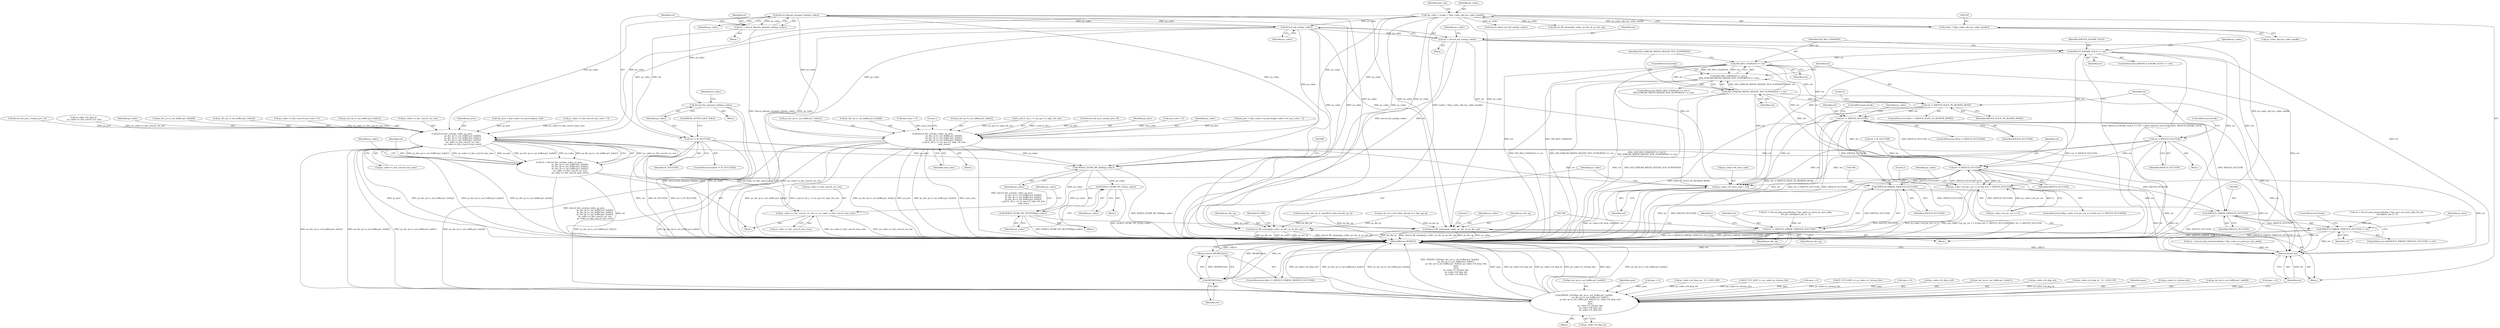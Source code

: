 digraph "0_Android_87fb7909c49e6a4510ba86ace1ffc83459c7e1b9@API" {
"1001198" [label="(Call,ihevcd_allocate_dynamic_bufs(ps_codec))"];
"1000986" [label="(Call,ihevcd_nal_unit(ps_codec))"];
"1001198" [label="(Call,ihevcd_allocate_dynamic_bufs(ps_codec))"];
"1000151" [label="(Call,*ps_codec = (codec_t *)(ps_codec_obj->pv_codec_handle))"];
"1000153" [label="(Call,(codec_t *)(ps_codec_obj->pv_codec_handle))"];
"1000984" [label="(Call,ret = ihevcd_nal_unit(ps_codec))"];
"1001086" [label="(Call,IHEVCD_IGNORE_SLICE == ret)"];
"1001122" [label="(Call,IVD_RES_CHANGED == ret)"];
"1001121" [label="(Call,(IVD_RES_CHANGED == ret) ||\n (IVD_STREAM_WIDTH_HEIGHT_NOT_SUPPORTED == ret))"];
"1001125" [label="(Call,IVD_STREAM_WIDTH_HEIGHT_NOT_SUPPORTED == ret)"];
"1001131" [label="(Call,ret != IHEVCD_SLICE_IN_HEADER_MODE)"];
"1001167" [label="(Call,ret != IHEVCD_SUCCESS)"];
"1001180" [label="(Call,ret = IHEVCD_SUCCESS)"];
"1001234" [label="(Call,ret != IHEVCD_SUCCESS)"];
"1001228" [label="(Call,(ps_codec->u4_pic_cnt == 0) && (ret != IHEVCD_SUCCESS))"];
"1001238" [label="(Call,ps_codec->i4_error_code = ret)"];
"1001389" [label="(Call,(IHEVCD_ERROR_T)IHEVCD_SUCCESS)"];
"1001387" [label="(Call,ret != (IHEVCD_ERROR_T)IHEVCD_SUCCESS)"];
"1001393" [label="(Call,(WORD32)ret)"];
"1001392" [label="(Return,return (WORD32)ret;)"];
"1001439" [label="(Call,(IHEVCD_ERROR_T)IHEVCD_SUCCESS)"];
"1001438" [label="(Call,(IHEVCD_ERROR_T)IHEVCD_SUCCESS != ret)"];
"1001916" [label="(Return,return ret;)"];
"1001196" [label="(Call,ret = ihevcd_allocate_dynamic_bufs(ps_codec))"];
"1001201" [label="(Call,ret != IV_SUCCESS)"];
"1001205" [label="(Call,ihevcd_free_dynamic_bufs(ps_codec))"];
"1001243" [label="(Call,ihevcd_fill_outargs(ps_codec, ps_dec_ip, ps_dec_op))"];
"1001542" [label="(Call,ihevcd_fmt_conv(ps_codec, ps_proc,\n                                    ps_dec_ip->s_out_buffer.pu1_bufs[0],\n                                    ps_dec_ip->s_out_buffer.pu1_bufs[1],\n                                    ps_dec_ip->s_out_buffer.pu1_bufs[2],\n                                    s_job.i2_ctb_y << ps_sps->i1_log2_ctb_size,\n                                    num_rows))"];
"1001694" [label="(Call,DEBUG_DUMP_MV_MAP(ps_codec))"];
"1001827" [label="(Call,DEBUG_DUMP_PIC_PU(ps_codec))"];
"1001829" [label="(Call,DEBUG_DUMP_PIC_BUFFERS(ps_codec))"];
"1001835" [label="(Call,ihevcd_fill_outargs(ps_codec, ps_dec_ip, ps_dec_op))"];
"1001880" [label="(Call,INSERT_LOGO(ps_dec_ip->s_out_buffer.pu1_bufs[0],\n                    ps_dec_ip->s_out_buffer.pu1_bufs[1],\n                    ps_dec_ip->s_out_buffer.pu1_bufs[2], ps_codec->i4_disp_strd,\n                    xpos,\n                    ypos,\n                    ps_codec->e_chroma_fmt,\n                    ps_codec->i4_disp_wd,\n                    ps_codec->i4_disp_ht))"];
"1001649" [label="(Call,ihevcd_fmt_conv(ps_codec, ps_proc,\n                                  ps_dec_ip->s_out_buffer.pu1_bufs[0],\n                                  ps_dec_ip->s_out_buffer.pu1_bufs[1],\n                                  ps_dec_ip->s_out_buffer.pu1_bufs[2],\n                                  ps_codec->s_fmt_conv.i4_cur_row,\n                                  ps_codec->s_fmt_conv.i4_num_rows))"];
"1001647" [label="(Call,ret = ihevcd_fmt_conv(ps_codec, ps_proc,\n                                  ps_dec_ip->s_out_buffer.pu1_bufs[0],\n                                  ps_dec_ip->s_out_buffer.pu1_bufs[1],\n                                  ps_dec_ip->s_out_buffer.pu1_bufs[2],\n                                  ps_codec->s_fmt_conv.i4_cur_row,\n                                  ps_codec->s_fmt_conv.i4_num_rows))"];
"1001683" [label="(Call,ps_codec->s_fmt_conv.i4_cur_row += ps_codec->s_fmt_conv.i4_num_rows)"];
"1001651" [label="(Identifier,ps_proc)"];
"1001828" [label="(Identifier,ps_codec)"];
"1001599" [label="(Call,*ps_proc = &ps_codec->as_process[proc_idx])"];
"1001895" [label="(Call,ps_dec_ip->s_out_buffer.pu1_bufs[2])"];
"1001392" [label="(Return,return (WORD32)ret;)"];
"1001386" [label="(ControlStructure,if(ret != (IHEVCD_ERROR_T)IHEVCD_SUCCESS))"];
"1001201" [label="(Call,ret != IV_SUCCESS)"];
"1001197" [label="(Identifier,ret)"];
"1001088" [label="(Identifier,ret)"];
"1001085" [label="(ControlStructure,if(IHEVCD_IGNORE_SLICE == ret))"];
"1001182" [label="(Identifier,IHEVCD_SUCCESS)"];
"1001204" [label="(Block,)"];
"1001179" [label="(Block,)"];
"1001123" [label="(Identifier,IVD_RES_CHANGED)"];
"1000987" [label="(Identifier,ps_codec)"];
"1001203" [label="(Identifier,IV_SUCCESS)"];
"1001544" [label="(Identifier,ps_proc)"];
"1001226" [label="(Call,BREAK_AFTER_SLICE_NAL())"];
"1000984" [label="(Call,ret = ihevcd_nal_unit(ps_codec))"];
"1001443" [label="(ControlStructure,break;)"];
"1001396" [label="(Call,ret = ihevcd_jobq_terminate((jobq_t *)ps_codec->s_parse.pv_proc_jobq))"];
"1000986" [label="(Call,ihevcd_nal_unit(ps_codec))"];
"1000155" [label="(Call,ps_codec_obj->pv_codec_handle)"];
"1001917" [label="(Identifier,ret)"];
"1001248" [label="(Identifier,IV_FAIL)"];
"1001686" [label="(Identifier,ps_codec)"];
"1001129" [label="(ControlStructure,break;)"];
"1001683" [label="(Call,ps_codec->s_fmt_conv.i4_cur_row += ps_codec->s_fmt_conv.i4_num_rows)"];
"1001906" [label="(Identifier,ypos)"];
"1001536" [label="(Call,num_rows < 0)"];
"1001181" [label="(Identifier,ret)"];
"1001640" [label="(Call,ps_codec->s_fmt_conv.i4_num_rows = 0)"];
"1001087" [label="(Identifier,IHEVCD_IGNORE_SLICE)"];
"1001695" [label="(Identifier,ps_codec)"];
"1001694" [label="(Call,DEBUG_DUMP_MV_MAP(ps_codec))"];
"1001833" [label="(Identifier,ps_codec)"];
"1001867" [label="(Call,ypos < 0)"];
"1001439" [label="(Call,(IHEVCD_ERROR_T)IHEVCD_SUCCESS)"];
"1000151" [label="(Call,*ps_codec = (codec_t *)(ps_codec_obj->pv_codec_handle))"];
"1001125" [label="(Call,IVD_STREAM_WIDTH_HEIGHT_NOT_SUPPORTED == ret)"];
"1001543" [label="(Identifier,ps_codec)"];
"1001251" [label="(Literal,1)"];
"1001393" [label="(Call,(WORD32)ret)"];
"1001629" [label="(Call,ihevcd_init_proc_ctxt(ps_proc, 0))"];
"1001389" [label="(Call,(IHEVCD_ERROR_T)IHEVCD_SUCCESS)"];
"1001441" [label="(Identifier,IHEVCD_SUCCESS)"];
"1001238" [label="(Call,ps_codec->i4_error_code = ret)"];
"1001597" [label="(Block,)"];
"1001200" [label="(ControlStructure,if(ret != IV_SUCCESS))"];
"1001391" [label="(Identifier,IHEVCD_SUCCESS)"];
"1001424" [label="(Call,ret = ihevcd_jobq_dequeue((jobq_t *)ps_proc->pv_proc_jobq, &s_job,\n sizeof(proc_job_t), 1))"];
"1001244" [label="(Identifier,ps_codec)"];
"1001236" [label="(Identifier,IHEVCD_SUCCESS)"];
"1001255" [label="(Block,)"];
"1001613" [label="(Call,ps_codec->i4_disp_ht\n - ps_codec->s_fmt_conv.i4_cur_row)"];
"1000173" [label="(Call,ps_dec_ip = (ivd_video_decode_ip_t *)pv_api_ip)"];
"1001648" [label="(Identifier,ret)"];
"1001131" [label="(Call,ret != IHEVCD_SLICE_IN_HEADER_MODE)"];
"1001246" [label="(Identifier,ps_dec_op)"];
"1001573" [label="(Identifier,num_rows)"];
"1001880" [label="(Call,INSERT_LOGO(ps_dec_ip->s_out_buffer.pu1_bufs[0],\n                    ps_dec_ip->s_out_buffer.pu1_bufs[1],\n                    ps_dec_ip->s_out_buffer.pu1_bufs[2], ps_codec->i4_disp_strd,\n                    xpos,\n                    ypos,\n                    ps_codec->e_chroma_fmt,\n                    ps_codec->i4_disp_wd,\n                    ps_codec->i4_disp_ht))"];
"1001650" [label="(Identifier,ps_codec)"];
"1001243" [label="(Call,ihevcd_fill_outargs(ps_codec, ps_dec_ip, ps_dec_op))"];
"1001835" [label="(Call,ihevcd_fill_outargs(ps_codec, ps_dec_ip, ps_dec_op))"];
"1001647" [label="(Call,ret = ihevcd_fmt_conv(ps_codec, ps_proc,\n                                  ps_dec_ip->s_out_buffer.pu1_bufs[0],\n                                  ps_dec_ip->s_out_buffer.pu1_bufs[1],\n                                  ps_dec_ip->s_out_buffer.pu1_bufs[2],\n                                  ps_codec->s_fmt_conv.i4_cur_row,\n                                  ps_codec->s_fmt_conv.i4_num_rows))"];
"1001199" [label="(Identifier,ps_codec)"];
"1001412" [label="(Call,ps_proc = &ps_codec->as_process[ps_codec->i4_num_cores - 1])"];
"1000991" [label="(Identifier,ps_codec)"];
"1001849" [label="(Call,ps_codec->i4_disp_wd - 32 - LOGO_WD)"];
"1001652" [label="(Call,ps_dec_ip->s_out_buffer.pu1_bufs[0])"];
"1001307" [label="(Call,IV_YUV_420P == ps_codec->e_chroma_fmt)"];
"1001666" [label="(Call,ps_dec_ip->s_out_buffer.pu1_bufs[2])"];
"1001130" [label="(ControlStructure,if(ret != IHEVCD_SLICE_IN_HEADER_MODE))"];
"1001229" [label="(Call,ps_codec->u4_pic_cnt == 0)"];
"1001877" [label="(Call,xpos = 0)"];
"1001446" [label="(Identifier,ps_proc)"];
"1001552" [label="(Call,ps_dec_ip->s_out_buffer.pu1_bufs[1])"];
"1001827" [label="(Call,DEBUG_DUMP_PIC_PU(ps_codec))"];
"1001240" [label="(Identifier,ps_codec)"];
"1001826" [label="(Block,)"];
"1001442" [label="(Identifier,ret)"];
"1001684" [label="(Call,ps_codec->s_fmt_conv.i4_cur_row)"];
"1001168" [label="(Identifier,ret)"];
"1001196" [label="(Call,ret = ihevcd_allocate_dynamic_bufs(ps_codec))"];
"1001371" [label="(Call,ret = ihevcd_jobq_queue((jobq_t *)ps_codec->s_parse.pv_proc_jobq,\n &s_job, sizeof(proc_job_t), 1))"];
"1000985" [label="(Identifier,ret)"];
"1001438" [label="(Call,(IHEVCD_ERROR_T)IHEVCD_SUCCESS != ret)"];
"1001916" [label="(Return,return ret;)"];
"1001545" [label="(Call,ps_dec_ip->s_out_buffer.pu1_bufs[0])"];
"1001242" [label="(Identifier,ret)"];
"1000162" [label="(Identifier,proc_idx)"];
"1001167" [label="(Call,ret != IHEVCD_SUCCESS)"];
"1001493" [label="(Block,)"];
"1001539" [label="(Call,num_rows = 0)"];
"1001133" [label="(Identifier,IHEVCD_SLICE_IN_HEADER_MODE)"];
"1001127" [label="(Identifier,ret)"];
"1001845" [label="(Block,)"];
"1001170" [label="(ControlStructure,break;)"];
"1001918" [label="(MethodReturn,WORD32)"];
"1001194" [label="(Block,)"];
"1001395" [label="(Identifier,ret)"];
"1001245" [label="(Identifier,ps_dec_ip)"];
"1001913" [label="(Call,ps_codec->i4_disp_ht)"];
"1000147" [label="(Call,ret = IV_SUCCESS)"];
"1001166" [label="(ControlStructure,if(ret != IHEVCD_SUCCESS))"];
"1001689" [label="(Call,ps_codec->s_fmt_conv.i4_num_rows)"];
"1001121" [label="(Call,(IVD_RES_CHANGED == ret) ||\n (IVD_STREAM_WIDTH_HEIGHT_NOT_SUPPORTED == ret))"];
"1001180" [label="(Call,ret = IHEVCD_SUCCESS)"];
"1001587" [label="(Call,IV_YUV_420P == ps_codec->e_chroma_fmt)"];
"1001120" [label="(ControlStructure,if((IVD_RES_CHANGED == ret) ||\n (IVD_STREAM_WIDTH_HEIGHT_NOT_SUPPORTED == ret)))"];
"1001337" [label="(Identifier,i)"];
"1001183" [label="(ControlStructure,break;)"];
"1000190" [label="(Call,memset(ps_dec_op, 0, sizeof(ivd_video_decode_op_t)))"];
"1001649" [label="(Call,ihevcd_fmt_conv(ps_codec, ps_proc,\n                                  ps_dec_ip->s_out_buffer.pu1_bufs[0],\n                                  ps_dec_ip->s_out_buffer.pu1_bufs[1],\n                                  ps_dec_ip->s_out_buffer.pu1_bufs[2],\n                                  ps_codec->s_fmt_conv.i4_cur_row,\n                                  ps_codec->s_fmt_conv.i4_num_rows))"];
"1000152" [label="(Identifier,ps_codec)"];
"1001437" [label="(ControlStructure,if((IHEVCD_ERROR_T)IHEVCD_SUCCESS != ret))"];
"1001388" [label="(Identifier,ret)"];
"1001235" [label="(Identifier,ret)"];
"1001874" [label="(Call,xpos < 0)"];
"1001633" [label="(Call,ps_codec->s_fmt_conv.i4_num_rows < 0)"];
"1001902" [label="(Call,ps_codec->i4_disp_strd)"];
"1000153" [label="(Call,(codec_t *)(ps_codec_obj->pv_codec_handle))"];
"1000145" [label="(Block,)"];
"1001407" [label="(Literal,1)"];
"1001888" [label="(Call,ps_dec_ip->s_out_buffer.pu1_bufs[1])"];
"1001228" [label="(Call,(ps_codec->u4_pic_cnt == 0) && (ret != IHEVCD_SUCCESS))"];
"1001093" [label="(Identifier,ps_codec)"];
"1001910" [label="(Call,ps_codec->i4_disp_wd)"];
"1001227" [label="(ControlStructure,if((ps_codec->u4_pic_cnt == 0) && (ret != IHEVCD_SUCCESS)))"];
"1001859" [label="(Call,ps_codec->i4_disp_ht - 32 - LOGO_HT)"];
"1001841" [label="(Literal,1)"];
"1001138" [label="(Literal,0)"];
"1001169" [label="(Identifier,IHEVCD_SUCCESS)"];
"1001559" [label="(Call,ps_dec_ip->s_out_buffer.pu1_bufs[2])"];
"1001206" [label="(Identifier,ps_codec)"];
"1001237" [label="(Block,)"];
"1001132" [label="(Identifier,ret)"];
"1000546" [label="(Call,ihevcd_check_out_buf_size(ps_codec))"];
"1001905" [label="(Identifier,xpos)"];
"1001542" [label="(Call,ihevcd_fmt_conv(ps_codec, ps_proc,\n                                    ps_dec_ip->s_out_buffer.pu1_bufs[0],\n                                    ps_dec_ip->s_out_buffer.pu1_bufs[1],\n                                    ps_dec_ip->s_out_buffer.pu1_bufs[2],\n                                    s_job.i2_ctb_y << ps_sps->i1_log2_ctb_size,\n                                    num_rows))"];
"1001566" [label="(Call,s_job.i2_ctb_y << ps_sps->i1_log2_ctb_size)"];
"1001659" [label="(Call,ps_dec_ip->s_out_buffer.pu1_bufs[1])"];
"1000800" [label="(Block,)"];
"1001387" [label="(Call,ret != (IHEVCD_ERROR_T)IHEVCD_SUCCESS)"];
"1001202" [label="(Identifier,ret)"];
"1001836" [label="(Identifier,ps_codec)"];
"1001122" [label="(Call,IVD_RES_CHANGED == ret)"];
"1001198" [label="(Call,ihevcd_allocate_dynamic_bufs(ps_codec))"];
"1001239" [label="(Call,ps_codec->i4_error_code)"];
"1001174" [label="(Identifier,ps_codec)"];
"1001517" [label="(Call,ihevcd_init_proc_ctxt(ps_proc, 0))"];
"1001907" [label="(Call,ps_codec->e_chroma_fmt)"];
"1001881" [label="(Call,ps_dec_ip->s_out_buffer.pu1_bufs[0])"];
"1001838" [label="(Identifier,ps_dec_op)"];
"1001837" [label="(Identifier,ps_dec_ip)"];
"1001126" [label="(Identifier,IVD_STREAM_WIDTH_HEIGHT_NOT_SUPPORTED)"];
"1001209" [label="(Identifier,ps_codec)"];
"1001673" [label="(Call,ps_codec->s_fmt_conv.i4_cur_row)"];
"1001829" [label="(Call,DEBUG_DUMP_PIC_BUFFERS(ps_codec))"];
"1001124" [label="(Identifier,ret)"];
"1001830" [label="(Identifier,ps_codec)"];
"1001205" [label="(Call,ihevcd_free_dynamic_bufs(ps_codec))"];
"1001678" [label="(Call,ps_codec->s_fmt_conv.i4_num_rows)"];
"1001234" [label="(Call,ret != IHEVCD_SUCCESS)"];
"1000600" [label="(Call,ihevcd_fill_outargs(ps_codec, ps_dec_ip, ps_dec_op))"];
"1001086" [label="(Call,IHEVCD_IGNORE_SLICE == ret)"];
"1001870" [label="(Call,ypos = 0)"];
"1001198" -> "1001196"  [label="AST: "];
"1001198" -> "1001199"  [label="CFG: "];
"1001199" -> "1001198"  [label="AST: "];
"1001196" -> "1001198"  [label="CFG: "];
"1001198" -> "1001918"  [label="DDG: ps_codec"];
"1001198" -> "1000986"  [label="DDG: ps_codec"];
"1001198" -> "1001196"  [label="DDG: ps_codec"];
"1000986" -> "1001198"  [label="DDG: ps_codec"];
"1001198" -> "1001205"  [label="DDG: ps_codec"];
"1001198" -> "1001243"  [label="DDG: ps_codec"];
"1001198" -> "1001542"  [label="DDG: ps_codec"];
"1001198" -> "1001649"  [label="DDG: ps_codec"];
"1001198" -> "1001694"  [label="DDG: ps_codec"];
"1001198" -> "1001835"  [label="DDG: ps_codec"];
"1000986" -> "1000984"  [label="AST: "];
"1000986" -> "1000987"  [label="CFG: "];
"1000987" -> "1000986"  [label="AST: "];
"1000984" -> "1000986"  [label="CFG: "];
"1000986" -> "1001918"  [label="DDG: ps_codec"];
"1000986" -> "1000984"  [label="DDG: ps_codec"];
"1000151" -> "1000986"  [label="DDG: ps_codec"];
"1000986" -> "1001243"  [label="DDG: ps_codec"];
"1000986" -> "1001542"  [label="DDG: ps_codec"];
"1000986" -> "1001649"  [label="DDG: ps_codec"];
"1000986" -> "1001694"  [label="DDG: ps_codec"];
"1000986" -> "1001835"  [label="DDG: ps_codec"];
"1000151" -> "1000145"  [label="AST: "];
"1000151" -> "1000153"  [label="CFG: "];
"1000152" -> "1000151"  [label="AST: "];
"1000153" -> "1000151"  [label="AST: "];
"1000162" -> "1000151"  [label="CFG: "];
"1000151" -> "1001918"  [label="DDG: ps_codec"];
"1000151" -> "1001918"  [label="DDG: (codec_t *)(ps_codec_obj->pv_codec_handle)"];
"1000153" -> "1000151"  [label="DDG: ps_codec_obj->pv_codec_handle"];
"1000151" -> "1000546"  [label="DDG: ps_codec"];
"1000151" -> "1000600"  [label="DDG: ps_codec"];
"1000151" -> "1001243"  [label="DDG: ps_codec"];
"1000151" -> "1001542"  [label="DDG: ps_codec"];
"1000151" -> "1001649"  [label="DDG: ps_codec"];
"1000151" -> "1001694"  [label="DDG: ps_codec"];
"1000151" -> "1001835"  [label="DDG: ps_codec"];
"1000153" -> "1000155"  [label="CFG: "];
"1000154" -> "1000153"  [label="AST: "];
"1000155" -> "1000153"  [label="AST: "];
"1000153" -> "1001918"  [label="DDG: ps_codec_obj->pv_codec_handle"];
"1000984" -> "1000800"  [label="AST: "];
"1000985" -> "1000984"  [label="AST: "];
"1000991" -> "1000984"  [label="CFG: "];
"1000984" -> "1001918"  [label="DDG: ihevcd_nal_unit(ps_codec)"];
"1000984" -> "1001918"  [label="DDG: ret"];
"1000984" -> "1001086"  [label="DDG: ret"];
"1000984" -> "1001234"  [label="DDG: ret"];
"1000984" -> "1001238"  [label="DDG: ret"];
"1000984" -> "1001916"  [label="DDG: ret"];
"1001086" -> "1001085"  [label="AST: "];
"1001086" -> "1001088"  [label="CFG: "];
"1001087" -> "1001086"  [label="AST: "];
"1001088" -> "1001086"  [label="AST: "];
"1001093" -> "1001086"  [label="CFG: "];
"1001123" -> "1001086"  [label="CFG: "];
"1001086" -> "1001918"  [label="DDG: IHEVCD_IGNORE_SLICE"];
"1001086" -> "1001918"  [label="DDG: ret"];
"1001086" -> "1001918"  [label="DDG: IHEVCD_IGNORE_SLICE == ret"];
"1001086" -> "1001122"  [label="DDG: ret"];
"1001086" -> "1001234"  [label="DDG: ret"];
"1001086" -> "1001238"  [label="DDG: ret"];
"1001086" -> "1001916"  [label="DDG: ret"];
"1001122" -> "1001121"  [label="AST: "];
"1001122" -> "1001124"  [label="CFG: "];
"1001123" -> "1001122"  [label="AST: "];
"1001124" -> "1001122"  [label="AST: "];
"1001126" -> "1001122"  [label="CFG: "];
"1001121" -> "1001122"  [label="CFG: "];
"1001122" -> "1001918"  [label="DDG: ret"];
"1001122" -> "1001918"  [label="DDG: IVD_RES_CHANGED"];
"1001122" -> "1001121"  [label="DDG: IVD_RES_CHANGED"];
"1001122" -> "1001121"  [label="DDG: ret"];
"1001122" -> "1001125"  [label="DDG: ret"];
"1001122" -> "1001131"  [label="DDG: ret"];
"1001122" -> "1001234"  [label="DDG: ret"];
"1001122" -> "1001238"  [label="DDG: ret"];
"1001122" -> "1001916"  [label="DDG: ret"];
"1001121" -> "1001120"  [label="AST: "];
"1001121" -> "1001125"  [label="CFG: "];
"1001125" -> "1001121"  [label="AST: "];
"1001129" -> "1001121"  [label="CFG: "];
"1001132" -> "1001121"  [label="CFG: "];
"1001121" -> "1001918"  [label="DDG: (IVD_RES_CHANGED == ret) ||\n (IVD_STREAM_WIDTH_HEIGHT_NOT_SUPPORTED == ret)"];
"1001121" -> "1001918"  [label="DDG: IVD_RES_CHANGED == ret"];
"1001121" -> "1001918"  [label="DDG: IVD_STREAM_WIDTH_HEIGHT_NOT_SUPPORTED == ret"];
"1001125" -> "1001121"  [label="DDG: IVD_STREAM_WIDTH_HEIGHT_NOT_SUPPORTED"];
"1001125" -> "1001121"  [label="DDG: ret"];
"1001125" -> "1001127"  [label="CFG: "];
"1001126" -> "1001125"  [label="AST: "];
"1001127" -> "1001125"  [label="AST: "];
"1001125" -> "1001918"  [label="DDG: ret"];
"1001125" -> "1001918"  [label="DDG: IVD_STREAM_WIDTH_HEIGHT_NOT_SUPPORTED"];
"1001125" -> "1001131"  [label="DDG: ret"];
"1001125" -> "1001234"  [label="DDG: ret"];
"1001125" -> "1001238"  [label="DDG: ret"];
"1001125" -> "1001916"  [label="DDG: ret"];
"1001131" -> "1001130"  [label="AST: "];
"1001131" -> "1001133"  [label="CFG: "];
"1001132" -> "1001131"  [label="AST: "];
"1001133" -> "1001131"  [label="AST: "];
"1001138" -> "1001131"  [label="CFG: "];
"1001181" -> "1001131"  [label="CFG: "];
"1001131" -> "1001918"  [label="DDG: IHEVCD_SLICE_IN_HEADER_MODE"];
"1001131" -> "1001918"  [label="DDG: ret != IHEVCD_SLICE_IN_HEADER_MODE"];
"1001131" -> "1001167"  [label="DDG: ret"];
"1001167" -> "1001166"  [label="AST: "];
"1001167" -> "1001169"  [label="CFG: "];
"1001168" -> "1001167"  [label="AST: "];
"1001169" -> "1001167"  [label="AST: "];
"1001170" -> "1001167"  [label="CFG: "];
"1001174" -> "1001167"  [label="CFG: "];
"1001167" -> "1001918"  [label="DDG: ret != IHEVCD_SUCCESS"];
"1001167" -> "1001918"  [label="DDG: IHEVCD_SUCCESS"];
"1001167" -> "1001918"  [label="DDG: ret"];
"1001167" -> "1001180"  [label="DDG: IHEVCD_SUCCESS"];
"1001167" -> "1001228"  [label="DDG: ret != IHEVCD_SUCCESS"];
"1001167" -> "1001234"  [label="DDG: ret"];
"1001167" -> "1001234"  [label="DDG: IHEVCD_SUCCESS"];
"1001167" -> "1001238"  [label="DDG: ret"];
"1001167" -> "1001389"  [label="DDG: IHEVCD_SUCCESS"];
"1001167" -> "1001439"  [label="DDG: IHEVCD_SUCCESS"];
"1001167" -> "1001916"  [label="DDG: ret"];
"1001180" -> "1001179"  [label="AST: "];
"1001180" -> "1001182"  [label="CFG: "];
"1001181" -> "1001180"  [label="AST: "];
"1001182" -> "1001180"  [label="AST: "];
"1001183" -> "1001180"  [label="CFG: "];
"1001180" -> "1001918"  [label="DDG: IHEVCD_SUCCESS"];
"1001180" -> "1001918"  [label="DDG: ret"];
"1001180" -> "1001234"  [label="DDG: ret"];
"1001180" -> "1001238"  [label="DDG: ret"];
"1001180" -> "1001916"  [label="DDG: ret"];
"1001234" -> "1001228"  [label="AST: "];
"1001234" -> "1001236"  [label="CFG: "];
"1001235" -> "1001234"  [label="AST: "];
"1001236" -> "1001234"  [label="AST: "];
"1001228" -> "1001234"  [label="CFG: "];
"1001234" -> "1001918"  [label="DDG: ret"];
"1001234" -> "1001918"  [label="DDG: IHEVCD_SUCCESS"];
"1001234" -> "1001228"  [label="DDG: ret"];
"1001234" -> "1001228"  [label="DDG: IHEVCD_SUCCESS"];
"1001201" -> "1001234"  [label="DDG: ret"];
"1000147" -> "1001234"  [label="DDG: ret"];
"1001234" -> "1001238"  [label="DDG: ret"];
"1001234" -> "1001389"  [label="DDG: IHEVCD_SUCCESS"];
"1001234" -> "1001439"  [label="DDG: IHEVCD_SUCCESS"];
"1001234" -> "1001916"  [label="DDG: ret"];
"1001228" -> "1001227"  [label="AST: "];
"1001228" -> "1001229"  [label="CFG: "];
"1001229" -> "1001228"  [label="AST: "];
"1001240" -> "1001228"  [label="CFG: "];
"1001251" -> "1001228"  [label="CFG: "];
"1001228" -> "1001918"  [label="DDG: ps_codec->u4_pic_cnt == 0"];
"1001228" -> "1001918"  [label="DDG: (ps_codec->u4_pic_cnt == 0) && (ret != IHEVCD_SUCCESS)"];
"1001228" -> "1001918"  [label="DDG: ret != IHEVCD_SUCCESS"];
"1001229" -> "1001228"  [label="DDG: ps_codec->u4_pic_cnt"];
"1001229" -> "1001228"  [label="DDG: 0"];
"1001238" -> "1001237"  [label="AST: "];
"1001238" -> "1001242"  [label="CFG: "];
"1001239" -> "1001238"  [label="AST: "];
"1001242" -> "1001238"  [label="AST: "];
"1001244" -> "1001238"  [label="CFG: "];
"1001238" -> "1001918"  [label="DDG: ps_codec->i4_error_code"];
"1001238" -> "1001918"  [label="DDG: ret"];
"1001201" -> "1001238"  [label="DDG: ret"];
"1000147" -> "1001238"  [label="DDG: ret"];
"1001389" -> "1001387"  [label="AST: "];
"1001389" -> "1001391"  [label="CFG: "];
"1001390" -> "1001389"  [label="AST: "];
"1001391" -> "1001389"  [label="AST: "];
"1001387" -> "1001389"  [label="CFG: "];
"1001389" -> "1001918"  [label="DDG: IHEVCD_SUCCESS"];
"1001389" -> "1001387"  [label="DDG: IHEVCD_SUCCESS"];
"1001389" -> "1001439"  [label="DDG: IHEVCD_SUCCESS"];
"1001387" -> "1001386"  [label="AST: "];
"1001388" -> "1001387"  [label="AST: "];
"1001394" -> "1001387"  [label="CFG: "];
"1001337" -> "1001387"  [label="CFG: "];
"1001387" -> "1001918"  [label="DDG: ret != (IHEVCD_ERROR_T)IHEVCD_SUCCESS"];
"1001387" -> "1001918"  [label="DDG: (IHEVCD_ERROR_T)IHEVCD_SUCCESS"];
"1001371" -> "1001387"  [label="DDG: ret"];
"1001387" -> "1001393"  [label="DDG: ret"];
"1001393" -> "1001392"  [label="AST: "];
"1001393" -> "1001395"  [label="CFG: "];
"1001394" -> "1001393"  [label="AST: "];
"1001395" -> "1001393"  [label="AST: "];
"1001392" -> "1001393"  [label="CFG: "];
"1001393" -> "1001918"  [label="DDG: (WORD32)ret"];
"1001393" -> "1001918"  [label="DDG: ret"];
"1001393" -> "1001392"  [label="DDG: (WORD32)ret"];
"1001392" -> "1001386"  [label="AST: "];
"1001918" -> "1001392"  [label="CFG: "];
"1001392" -> "1001918"  [label="DDG: <RET>"];
"1001439" -> "1001438"  [label="AST: "];
"1001439" -> "1001441"  [label="CFG: "];
"1001440" -> "1001439"  [label="AST: "];
"1001441" -> "1001439"  [label="AST: "];
"1001442" -> "1001439"  [label="CFG: "];
"1001439" -> "1001918"  [label="DDG: IHEVCD_SUCCESS"];
"1001439" -> "1001438"  [label="DDG: IHEVCD_SUCCESS"];
"1001438" -> "1001437"  [label="AST: "];
"1001438" -> "1001442"  [label="CFG: "];
"1001442" -> "1001438"  [label="AST: "];
"1001443" -> "1001438"  [label="CFG: "];
"1001446" -> "1001438"  [label="CFG: "];
"1001438" -> "1001918"  [label="DDG: (IHEVCD_ERROR_T)IHEVCD_SUCCESS"];
"1001438" -> "1001918"  [label="DDG: (IHEVCD_ERROR_T)IHEVCD_SUCCESS != ret"];
"1001438" -> "1001918"  [label="DDG: ret"];
"1001424" -> "1001438"  [label="DDG: ret"];
"1001438" -> "1001916"  [label="DDG: ret"];
"1001916" -> "1000145"  [label="AST: "];
"1001916" -> "1001917"  [label="CFG: "];
"1001917" -> "1001916"  [label="AST: "];
"1001918" -> "1001916"  [label="CFG: "];
"1001916" -> "1001918"  [label="DDG: <RET>"];
"1001917" -> "1001916"  [label="DDG: ret"];
"1001201" -> "1001916"  [label="DDG: ret"];
"1000147" -> "1001916"  [label="DDG: ret"];
"1001396" -> "1001916"  [label="DDG: ret"];
"1001647" -> "1001916"  [label="DDG: ret"];
"1001196" -> "1001194"  [label="AST: "];
"1001197" -> "1001196"  [label="AST: "];
"1001202" -> "1001196"  [label="CFG: "];
"1001196" -> "1001918"  [label="DDG: ihevcd_allocate_dynamic_bufs(ps_codec)"];
"1001196" -> "1001201"  [label="DDG: ret"];
"1001201" -> "1001200"  [label="AST: "];
"1001201" -> "1001203"  [label="CFG: "];
"1001202" -> "1001201"  [label="AST: "];
"1001203" -> "1001201"  [label="AST: "];
"1001206" -> "1001201"  [label="CFG: "];
"1001226" -> "1001201"  [label="CFG: "];
"1001201" -> "1001918"  [label="DDG: ret"];
"1001201" -> "1001918"  [label="DDG: IV_SUCCESS"];
"1001201" -> "1001918"  [label="DDG: ret != IV_SUCCESS"];
"1001205" -> "1001204"  [label="AST: "];
"1001205" -> "1001206"  [label="CFG: "];
"1001206" -> "1001205"  [label="AST: "];
"1001209" -> "1001205"  [label="CFG: "];
"1001205" -> "1001918"  [label="DDG: ihevcd_free_dynamic_bufs(ps_codec)"];
"1001205" -> "1001918"  [label="DDG: ps_codec"];
"1001243" -> "1001237"  [label="AST: "];
"1001243" -> "1001246"  [label="CFG: "];
"1001244" -> "1001243"  [label="AST: "];
"1001245" -> "1001243"  [label="AST: "];
"1001246" -> "1001243"  [label="AST: "];
"1001248" -> "1001243"  [label="CFG: "];
"1001243" -> "1001918"  [label="DDG: ihevcd_fill_outargs(ps_codec, ps_dec_ip, ps_dec_op)"];
"1001243" -> "1001918"  [label="DDG: ps_dec_op"];
"1001243" -> "1001918"  [label="DDG: ps_codec"];
"1001243" -> "1001918"  [label="DDG: ps_dec_ip"];
"1000173" -> "1001243"  [label="DDG: ps_dec_ip"];
"1000190" -> "1001243"  [label="DDG: ps_dec_op"];
"1001542" -> "1001493"  [label="AST: "];
"1001542" -> "1001573"  [label="CFG: "];
"1001543" -> "1001542"  [label="AST: "];
"1001544" -> "1001542"  [label="AST: "];
"1001545" -> "1001542"  [label="AST: "];
"1001552" -> "1001542"  [label="AST: "];
"1001559" -> "1001542"  [label="AST: "];
"1001566" -> "1001542"  [label="AST: "];
"1001573" -> "1001542"  [label="AST: "];
"1001407" -> "1001542"  [label="CFG: "];
"1001542" -> "1001918"  [label="DDG: ps_proc"];
"1001542" -> "1001918"  [label="DDG: ps_dec_ip->s_out_buffer.pu1_bufs[0]"];
"1001542" -> "1001918"  [label="DDG: num_rows"];
"1001542" -> "1001918"  [label="DDG: ihevcd_fmt_conv(ps_codec, ps_proc,\n                                    ps_dec_ip->s_out_buffer.pu1_bufs[0],\n                                    ps_dec_ip->s_out_buffer.pu1_bufs[1],\n                                    ps_dec_ip->s_out_buffer.pu1_bufs[2],\n                                    s_job.i2_ctb_y << ps_sps->i1_log2_ctb_size,\n                                    num_rows)"];
"1001542" -> "1001918"  [label="DDG: ps_dec_ip->s_out_buffer.pu1_bufs[2]"];
"1001542" -> "1001918"  [label="DDG: s_job.i2_ctb_y << ps_sps->i1_log2_ctb_size"];
"1001542" -> "1001918"  [label="DDG: ps_dec_ip->s_out_buffer.pu1_bufs[1]"];
"1001517" -> "1001542"  [label="DDG: ps_proc"];
"1001412" -> "1001542"  [label="DDG: ps_proc"];
"1001566" -> "1001542"  [label="DDG: s_job.i2_ctb_y"];
"1001566" -> "1001542"  [label="DDG: ps_sps->i1_log2_ctb_size"];
"1001536" -> "1001542"  [label="DDG: num_rows"];
"1001539" -> "1001542"  [label="DDG: num_rows"];
"1001542" -> "1001694"  [label="DDG: ps_codec"];
"1001542" -> "1001880"  [label="DDG: ps_dec_ip->s_out_buffer.pu1_bufs[0]"];
"1001542" -> "1001880"  [label="DDG: ps_dec_ip->s_out_buffer.pu1_bufs[1]"];
"1001542" -> "1001880"  [label="DDG: ps_dec_ip->s_out_buffer.pu1_bufs[2]"];
"1001694" -> "1001255"  [label="AST: "];
"1001694" -> "1001695"  [label="CFG: "];
"1001695" -> "1001694"  [label="AST: "];
"1001698" -> "1001694"  [label="CFG: "];
"1001694" -> "1001918"  [label="DDG: DEBUG_DUMP_MV_MAP(ps_codec)"];
"1001649" -> "1001694"  [label="DDG: ps_codec"];
"1001694" -> "1001827"  [label="DDG: ps_codec"];
"1001694" -> "1001829"  [label="DDG: ps_codec"];
"1001827" -> "1001826"  [label="AST: "];
"1001827" -> "1001828"  [label="CFG: "];
"1001828" -> "1001827"  [label="AST: "];
"1001830" -> "1001827"  [label="CFG: "];
"1001827" -> "1001918"  [label="DDG: DEBUG_DUMP_PIC_PU(ps_codec)"];
"1001827" -> "1001829"  [label="DDG: ps_codec"];
"1001829" -> "1001255"  [label="AST: "];
"1001829" -> "1001830"  [label="CFG: "];
"1001830" -> "1001829"  [label="AST: "];
"1001833" -> "1001829"  [label="CFG: "];
"1001829" -> "1001918"  [label="DDG: DEBUG_DUMP_PIC_BUFFERS(ps_codec)"];
"1001829" -> "1001835"  [label="DDG: ps_codec"];
"1001835" -> "1000145"  [label="AST: "];
"1001835" -> "1001838"  [label="CFG: "];
"1001836" -> "1001835"  [label="AST: "];
"1001837" -> "1001835"  [label="AST: "];
"1001838" -> "1001835"  [label="AST: "];
"1001841" -> "1001835"  [label="CFG: "];
"1001835" -> "1001918"  [label="DDG: ps_dec_op"];
"1001835" -> "1001918"  [label="DDG: ps_codec"];
"1001835" -> "1001918"  [label="DDG: ps_dec_ip"];
"1001835" -> "1001918"  [label="DDG: ihevcd_fill_outargs(ps_codec, ps_dec_ip, ps_dec_op)"];
"1000173" -> "1001835"  [label="DDG: ps_dec_ip"];
"1000190" -> "1001835"  [label="DDG: ps_dec_op"];
"1001880" -> "1001845"  [label="AST: "];
"1001880" -> "1001913"  [label="CFG: "];
"1001881" -> "1001880"  [label="AST: "];
"1001888" -> "1001880"  [label="AST: "];
"1001895" -> "1001880"  [label="AST: "];
"1001902" -> "1001880"  [label="AST: "];
"1001905" -> "1001880"  [label="AST: "];
"1001906" -> "1001880"  [label="AST: "];
"1001907" -> "1001880"  [label="AST: "];
"1001910" -> "1001880"  [label="AST: "];
"1001913" -> "1001880"  [label="AST: "];
"1001917" -> "1001880"  [label="CFG: "];
"1001880" -> "1001918"  [label="DDG: ps_codec->e_chroma_fmt"];
"1001880" -> "1001918"  [label="DDG: xpos"];
"1001880" -> "1001918"  [label="DDG: ps_dec_ip->s_out_buffer.pu1_bufs[2]"];
"1001880" -> "1001918"  [label="DDG: ps_codec->i4_disp_strd"];
"1001880" -> "1001918"  [label="DDG: ps_dec_ip->s_out_buffer.pu1_bufs[1]"];
"1001880" -> "1001918"  [label="DDG: ps_dec_ip->s_out_buffer.pu1_bufs[0]"];
"1001880" -> "1001918"  [label="DDG: INSERT_LOGO(ps_dec_ip->s_out_buffer.pu1_bufs[0],\n                    ps_dec_ip->s_out_buffer.pu1_bufs[1],\n                    ps_dec_ip->s_out_buffer.pu1_bufs[2], ps_codec->i4_disp_strd,\n                    xpos,\n                    ypos,\n                    ps_codec->e_chroma_fmt,\n                    ps_codec->i4_disp_wd,\n                    ps_codec->i4_disp_ht)"];
"1001880" -> "1001918"  [label="DDG: ypos"];
"1001880" -> "1001918"  [label="DDG: ps_codec->i4_disp_wd"];
"1001880" -> "1001918"  [label="DDG: ps_codec->i4_disp_ht"];
"1001649" -> "1001880"  [label="DDG: ps_dec_ip->s_out_buffer.pu1_bufs[0]"];
"1001649" -> "1001880"  [label="DDG: ps_dec_ip->s_out_buffer.pu1_bufs[1]"];
"1001649" -> "1001880"  [label="DDG: ps_dec_ip->s_out_buffer.pu1_bufs[2]"];
"1001877" -> "1001880"  [label="DDG: xpos"];
"1001874" -> "1001880"  [label="DDG: xpos"];
"1001870" -> "1001880"  [label="DDG: ypos"];
"1001867" -> "1001880"  [label="DDG: ypos"];
"1001587" -> "1001880"  [label="DDG: ps_codec->e_chroma_fmt"];
"1001307" -> "1001880"  [label="DDG: ps_codec->e_chroma_fmt"];
"1001849" -> "1001880"  [label="DDG: ps_codec->i4_disp_wd"];
"1001859" -> "1001880"  [label="DDG: ps_codec->i4_disp_ht"];
"1001649" -> "1001647"  [label="AST: "];
"1001649" -> "1001678"  [label="CFG: "];
"1001650" -> "1001649"  [label="AST: "];
"1001651" -> "1001649"  [label="AST: "];
"1001652" -> "1001649"  [label="AST: "];
"1001659" -> "1001649"  [label="AST: "];
"1001666" -> "1001649"  [label="AST: "];
"1001673" -> "1001649"  [label="AST: "];
"1001678" -> "1001649"  [label="AST: "];
"1001647" -> "1001649"  [label="CFG: "];
"1001649" -> "1001918"  [label="DDG: ps_proc"];
"1001649" -> "1001918"  [label="DDG: ps_dec_ip->s_out_buffer.pu1_bufs[2]"];
"1001649" -> "1001918"  [label="DDG: ps_dec_ip->s_out_buffer.pu1_bufs[1]"];
"1001649" -> "1001918"  [label="DDG: ps_dec_ip->s_out_buffer.pu1_bufs[0]"];
"1001649" -> "1001647"  [label="DDG: ps_codec->s_fmt_conv.i4_cur_row"];
"1001649" -> "1001647"  [label="DDG: ps_dec_ip->s_out_buffer.pu1_bufs[2]"];
"1001649" -> "1001647"  [label="DDG: ps_codec->s_fmt_conv.i4_num_rows"];
"1001649" -> "1001647"  [label="DDG: ps_proc"];
"1001649" -> "1001647"  [label="DDG: ps_dec_ip->s_out_buffer.pu1_bufs[0]"];
"1001649" -> "1001647"  [label="DDG: ps_codec"];
"1001649" -> "1001647"  [label="DDG: ps_dec_ip->s_out_buffer.pu1_bufs[1]"];
"1001599" -> "1001649"  [label="DDG: ps_proc"];
"1001629" -> "1001649"  [label="DDG: ps_proc"];
"1001613" -> "1001649"  [label="DDG: ps_codec->s_fmt_conv.i4_cur_row"];
"1001633" -> "1001649"  [label="DDG: ps_codec->s_fmt_conv.i4_num_rows"];
"1001640" -> "1001649"  [label="DDG: ps_codec->s_fmt_conv.i4_num_rows"];
"1001649" -> "1001683"  [label="DDG: ps_codec->s_fmt_conv.i4_num_rows"];
"1001649" -> "1001683"  [label="DDG: ps_codec->s_fmt_conv.i4_cur_row"];
"1001647" -> "1001597"  [label="AST: "];
"1001648" -> "1001647"  [label="AST: "];
"1001686" -> "1001647"  [label="CFG: "];
"1001647" -> "1001918"  [label="DDG: ihevcd_fmt_conv(ps_codec, ps_proc,\n                                  ps_dec_ip->s_out_buffer.pu1_bufs[0],\n                                  ps_dec_ip->s_out_buffer.pu1_bufs[1],\n                                  ps_dec_ip->s_out_buffer.pu1_bufs[2],\n                                  ps_codec->s_fmt_conv.i4_cur_row,\n                                  ps_codec->s_fmt_conv.i4_num_rows)"];
"1001647" -> "1001918"  [label="DDG: ret"];
"1001683" -> "1001597"  [label="AST: "];
"1001683" -> "1001689"  [label="CFG: "];
"1001684" -> "1001683"  [label="AST: "];
"1001689" -> "1001683"  [label="AST: "];
"1001695" -> "1001683"  [label="CFG: "];
"1001683" -> "1001918"  [label="DDG: ps_codec->s_fmt_conv.i4_cur_row"];
"1001683" -> "1001918"  [label="DDG: ps_codec->s_fmt_conv.i4_num_rows"];
}
